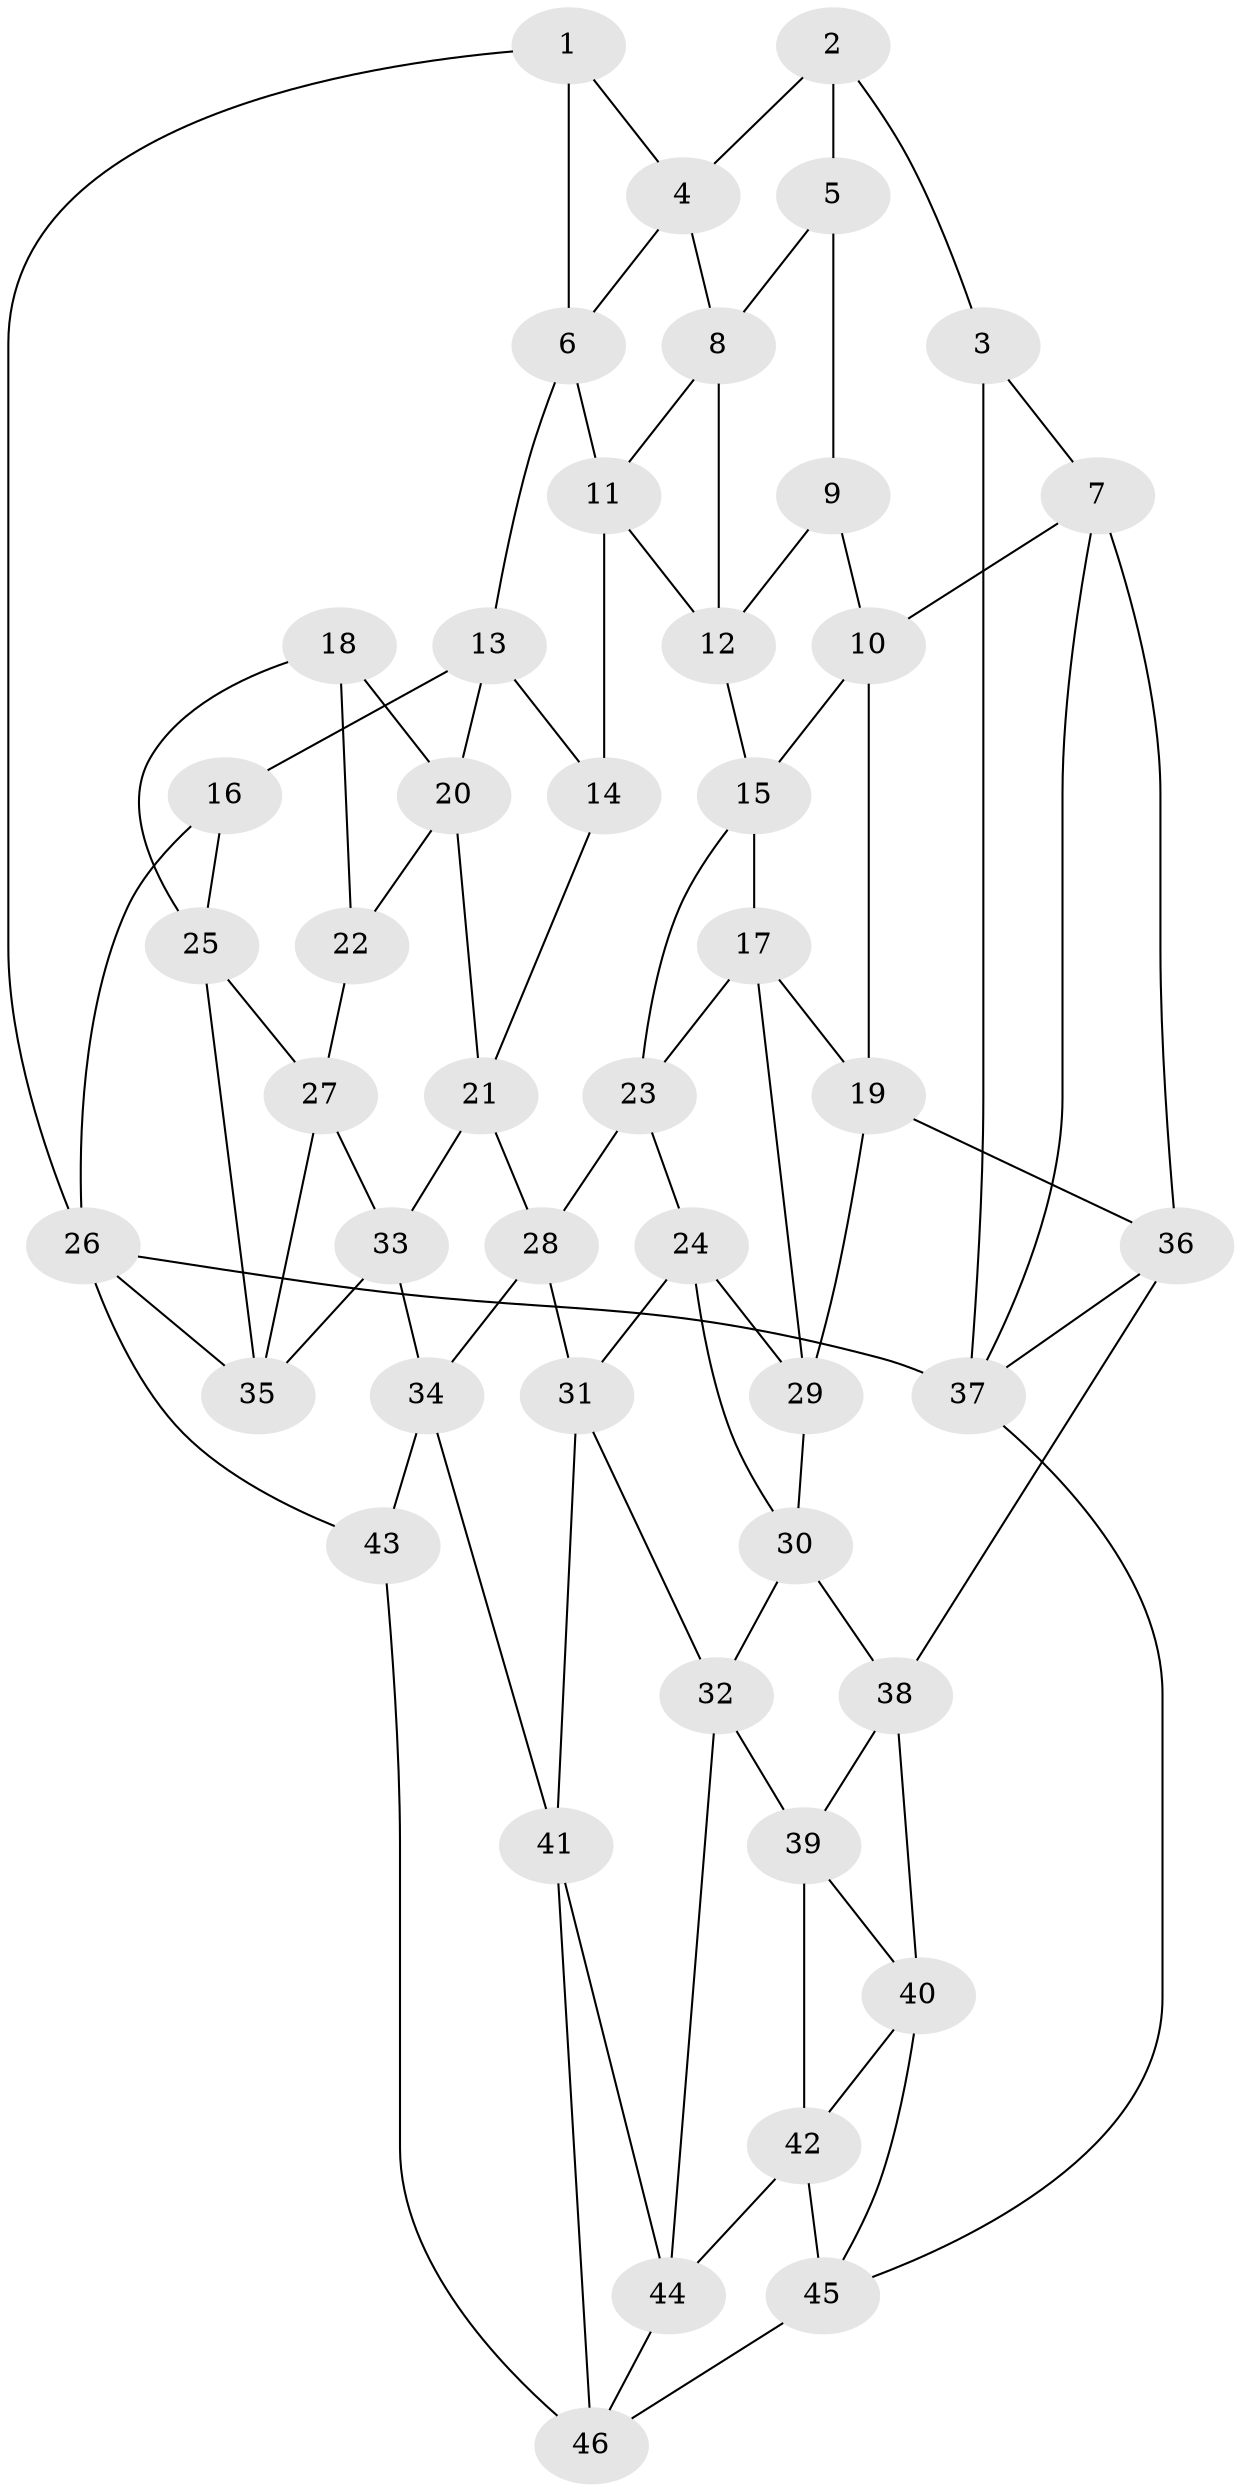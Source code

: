 // original degree distribution, {3: 0.022727272727272728, 4: 0.23863636363636365, 5: 0.5227272727272727, 6: 0.2159090909090909}
// Generated by graph-tools (version 1.1) at 2025/51/03/09/25 03:51:10]
// undirected, 46 vertices, 88 edges
graph export_dot {
graph [start="1"]
  node [color=gray90,style=filled];
  1;
  2;
  3;
  4;
  5;
  6;
  7;
  8;
  9;
  10;
  11;
  12;
  13;
  14;
  15;
  16;
  17;
  18;
  19;
  20;
  21;
  22;
  23;
  24;
  25;
  26;
  27;
  28;
  29;
  30;
  31;
  32;
  33;
  34;
  35;
  36;
  37;
  38;
  39;
  40;
  41;
  42;
  43;
  44;
  45;
  46;
  1 -- 4 [weight=1.0];
  1 -- 6 [weight=1.0];
  1 -- 26 [weight=1.0];
  2 -- 3 [weight=1.0];
  2 -- 4 [weight=1.0];
  2 -- 5 [weight=1.0];
  3 -- 7 [weight=1.0];
  3 -- 37 [weight=1.0];
  4 -- 6 [weight=1.0];
  4 -- 8 [weight=1.0];
  5 -- 8 [weight=1.0];
  5 -- 9 [weight=2.0];
  6 -- 11 [weight=1.0];
  6 -- 13 [weight=1.0];
  7 -- 10 [weight=1.0];
  7 -- 36 [weight=1.0];
  7 -- 37 [weight=1.0];
  8 -- 11 [weight=1.0];
  8 -- 12 [weight=1.0];
  9 -- 10 [weight=1.0];
  9 -- 12 [weight=1.0];
  10 -- 15 [weight=1.0];
  10 -- 19 [weight=1.0];
  11 -- 12 [weight=1.0];
  11 -- 14 [weight=1.0];
  12 -- 15 [weight=1.0];
  13 -- 14 [weight=1.0];
  13 -- 16 [weight=1.0];
  13 -- 20 [weight=1.0];
  14 -- 21 [weight=1.0];
  15 -- 17 [weight=1.0];
  15 -- 23 [weight=1.0];
  16 -- 25 [weight=1.0];
  16 -- 26 [weight=1.0];
  17 -- 19 [weight=1.0];
  17 -- 23 [weight=1.0];
  17 -- 29 [weight=1.0];
  18 -- 20 [weight=1.0];
  18 -- 22 [weight=2.0];
  18 -- 25 [weight=1.0];
  19 -- 29 [weight=1.0];
  19 -- 36 [weight=1.0];
  20 -- 21 [weight=1.0];
  20 -- 22 [weight=1.0];
  21 -- 28 [weight=1.0];
  21 -- 33 [weight=1.0];
  22 -- 27 [weight=1.0];
  23 -- 24 [weight=1.0];
  23 -- 28 [weight=1.0];
  24 -- 29 [weight=1.0];
  24 -- 30 [weight=1.0];
  24 -- 31 [weight=1.0];
  25 -- 27 [weight=1.0];
  25 -- 35 [weight=1.0];
  26 -- 35 [weight=1.0];
  26 -- 37 [weight=2.0];
  26 -- 43 [weight=1.0];
  27 -- 33 [weight=1.0];
  27 -- 35 [weight=1.0];
  28 -- 31 [weight=1.0];
  28 -- 34 [weight=1.0];
  29 -- 30 [weight=1.0];
  30 -- 32 [weight=1.0];
  30 -- 38 [weight=1.0];
  31 -- 32 [weight=1.0];
  31 -- 41 [weight=1.0];
  32 -- 39 [weight=1.0];
  32 -- 44 [weight=1.0];
  33 -- 34 [weight=1.0];
  33 -- 35 [weight=1.0];
  34 -- 41 [weight=1.0];
  34 -- 43 [weight=1.0];
  36 -- 37 [weight=1.0];
  36 -- 38 [weight=1.0];
  37 -- 45 [weight=1.0];
  38 -- 39 [weight=1.0];
  38 -- 40 [weight=1.0];
  39 -- 40 [weight=1.0];
  39 -- 42 [weight=1.0];
  40 -- 42 [weight=1.0];
  40 -- 45 [weight=1.0];
  41 -- 44 [weight=1.0];
  41 -- 46 [weight=1.0];
  42 -- 44 [weight=1.0];
  42 -- 45 [weight=1.0];
  43 -- 46 [weight=1.0];
  44 -- 46 [weight=1.0];
  45 -- 46 [weight=1.0];
}
